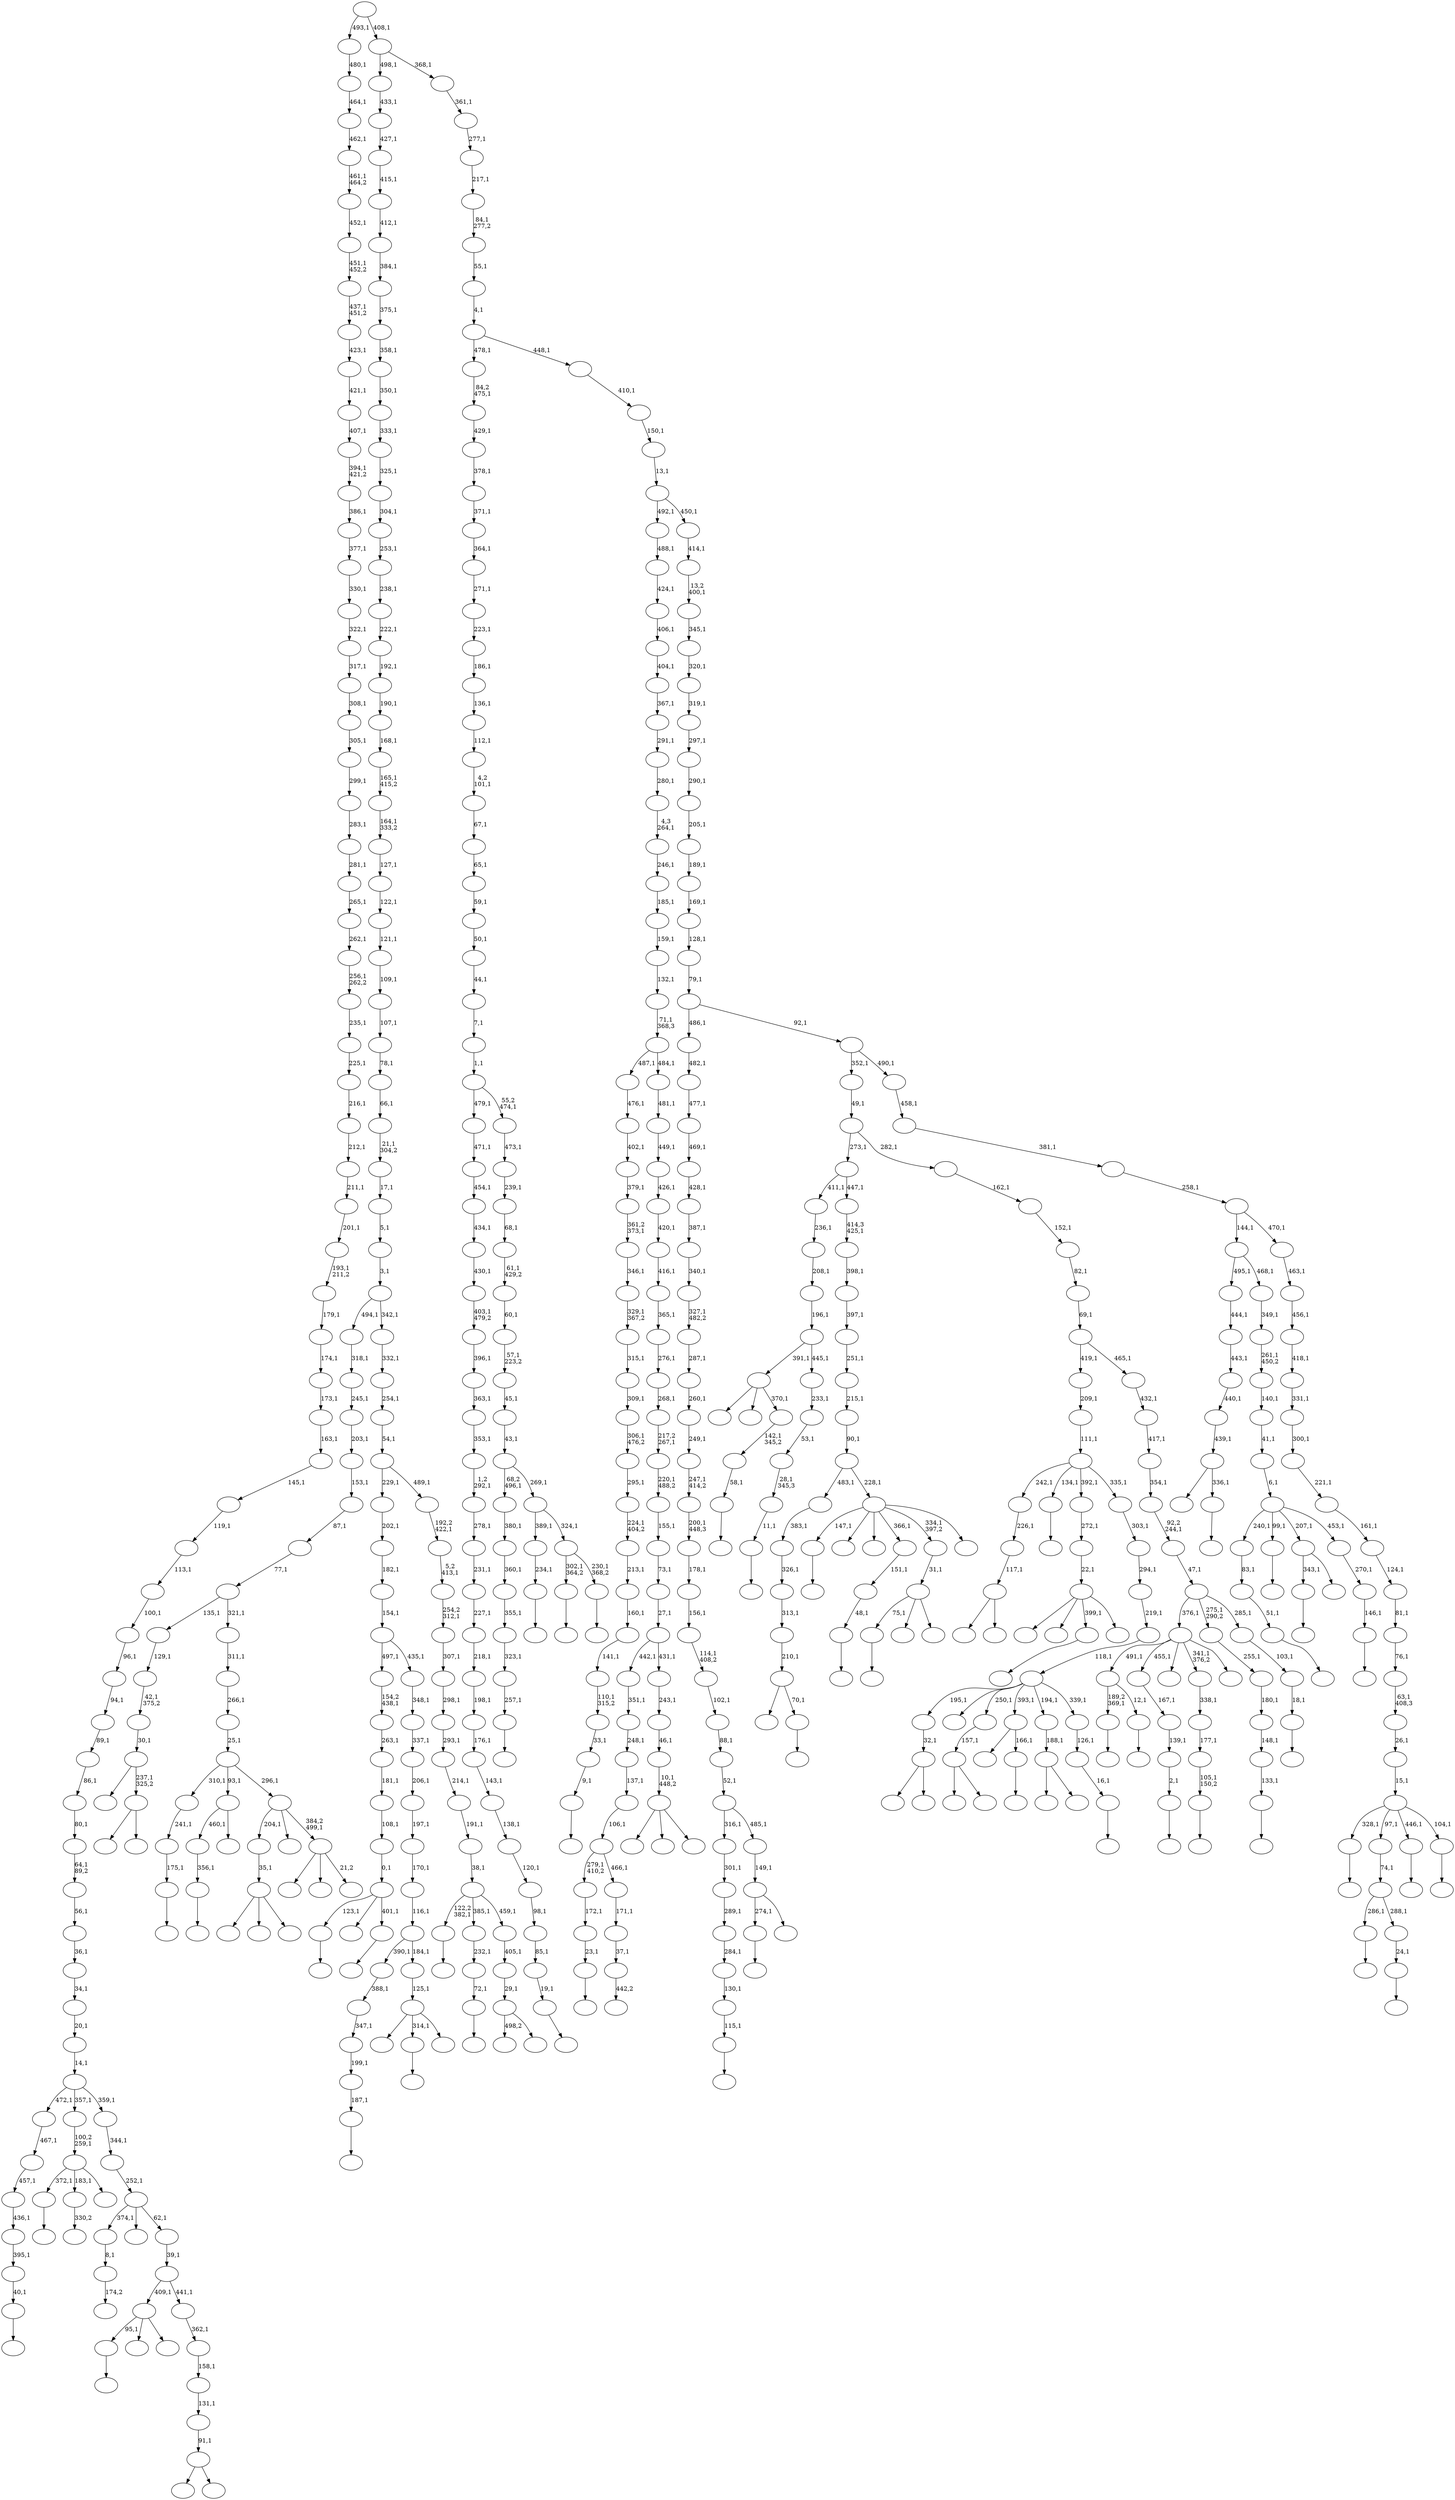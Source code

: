 digraph T {
	600 [label=""]
	599 [label=""]
	598 [label=""]
	597 [label=""]
	596 [label=""]
	595 [label=""]
	594 [label=""]
	593 [label=""]
	592 [label=""]
	591 [label=""]
	590 [label=""]
	589 [label=""]
	588 [label=""]
	587 [label=""]
	586 [label=""]
	585 [label=""]
	584 [label=""]
	583 [label=""]
	582 [label=""]
	581 [label=""]
	580 [label=""]
	579 [label=""]
	578 [label=""]
	577 [label=""]
	576 [label=""]
	575 [label=""]
	574 [label=""]
	573 [label=""]
	572 [label=""]
	571 [label=""]
	570 [label=""]
	569 [label=""]
	568 [label=""]
	567 [label=""]
	566 [label=""]
	565 [label=""]
	564 [label=""]
	563 [label=""]
	562 [label=""]
	561 [label=""]
	560 [label=""]
	559 [label=""]
	558 [label=""]
	557 [label=""]
	556 [label=""]
	555 [label=""]
	554 [label=""]
	553 [label=""]
	552 [label=""]
	551 [label=""]
	550 [label=""]
	549 [label=""]
	548 [label=""]
	547 [label=""]
	546 [label=""]
	545 [label=""]
	544 [label=""]
	543 [label=""]
	542 [label=""]
	541 [label=""]
	540 [label=""]
	539 [label=""]
	538 [label=""]
	537 [label=""]
	536 [label=""]
	535 [label=""]
	534 [label=""]
	533 [label=""]
	532 [label=""]
	531 [label=""]
	530 [label=""]
	529 [label=""]
	528 [label=""]
	527 [label=""]
	526 [label=""]
	525 [label=""]
	524 [label=""]
	523 [label=""]
	522 [label=""]
	521 [label=""]
	520 [label=""]
	519 [label=""]
	518 [label=""]
	517 [label=""]
	516 [label=""]
	515 [label=""]
	514 [label=""]
	513 [label=""]
	512 [label=""]
	511 [label=""]
	510 [label=""]
	509 [label=""]
	508 [label=""]
	507 [label=""]
	506 [label=""]
	505 [label=""]
	504 [label=""]
	503 [label=""]
	502 [label=""]
	501 [label=""]
	500 [label=""]
	499 [label=""]
	498 [label=""]
	497 [label=""]
	496 [label=""]
	495 [label=""]
	494 [label=""]
	493 [label=""]
	492 [label=""]
	491 [label=""]
	490 [label=""]
	489 [label=""]
	488 [label=""]
	487 [label=""]
	486 [label=""]
	485 [label=""]
	484 [label=""]
	483 [label=""]
	482 [label=""]
	481 [label=""]
	480 [label=""]
	479 [label=""]
	478 [label=""]
	477 [label=""]
	476 [label=""]
	475 [label=""]
	474 [label=""]
	473 [label=""]
	472 [label=""]
	471 [label=""]
	470 [label=""]
	469 [label=""]
	468 [label=""]
	467 [label=""]
	466 [label=""]
	465 [label=""]
	464 [label=""]
	463 [label=""]
	462 [label=""]
	461 [label=""]
	460 [label=""]
	459 [label=""]
	458 [label=""]
	457 [label=""]
	456 [label=""]
	455 [label=""]
	454 [label=""]
	453 [label=""]
	452 [label=""]
	451 [label=""]
	450 [label=""]
	449 [label=""]
	448 [label=""]
	447 [label=""]
	446 [label=""]
	445 [label=""]
	444 [label=""]
	443 [label=""]
	442 [label=""]
	441 [label=""]
	440 [label=""]
	439 [label=""]
	438 [label=""]
	437 [label=""]
	436 [label=""]
	435 [label=""]
	434 [label=""]
	433 [label=""]
	432 [label=""]
	431 [label=""]
	430 [label=""]
	429 [label=""]
	428 [label=""]
	427 [label=""]
	426 [label=""]
	425 [label=""]
	424 [label=""]
	423 [label=""]
	422 [label=""]
	421 [label=""]
	420 [label=""]
	419 [label=""]
	418 [label=""]
	417 [label=""]
	416 [label=""]
	415 [label=""]
	414 [label=""]
	413 [label=""]
	412 [label=""]
	411 [label=""]
	410 [label=""]
	409 [label=""]
	408 [label=""]
	407 [label=""]
	406 [label=""]
	405 [label=""]
	404 [label=""]
	403 [label=""]
	402 [label=""]
	401 [label=""]
	400 [label=""]
	399 [label=""]
	398 [label=""]
	397 [label=""]
	396 [label=""]
	395 [label=""]
	394 [label=""]
	393 [label=""]
	392 [label=""]
	391 [label=""]
	390 [label=""]
	389 [label=""]
	388 [label=""]
	387 [label=""]
	386 [label=""]
	385 [label=""]
	384 [label=""]
	383 [label=""]
	382 [label=""]
	381 [label=""]
	380 [label=""]
	379 [label=""]
	378 [label=""]
	377 [label=""]
	376 [label=""]
	375 [label=""]
	374 [label=""]
	373 [label=""]
	372 [label=""]
	371 [label=""]
	370 [label=""]
	369 [label=""]
	368 [label=""]
	367 [label=""]
	366 [label=""]
	365 [label=""]
	364 [label=""]
	363 [label=""]
	362 [label=""]
	361 [label=""]
	360 [label=""]
	359 [label=""]
	358 [label=""]
	357 [label=""]
	356 [label=""]
	355 [label=""]
	354 [label=""]
	353 [label=""]
	352 [label=""]
	351 [label=""]
	350 [label=""]
	349 [label=""]
	348 [label=""]
	347 [label=""]
	346 [label=""]
	345 [label=""]
	344 [label=""]
	343 [label=""]
	342 [label=""]
	341 [label=""]
	340 [label=""]
	339 [label=""]
	338 [label=""]
	337 [label=""]
	336 [label=""]
	335 [label=""]
	334 [label=""]
	333 [label=""]
	332 [label=""]
	331 [label=""]
	330 [label=""]
	329 [label=""]
	328 [label=""]
	327 [label=""]
	326 [label=""]
	325 [label=""]
	324 [label=""]
	323 [label=""]
	322 [label=""]
	321 [label=""]
	320 [label=""]
	319 [label=""]
	318 [label=""]
	317 [label=""]
	316 [label=""]
	315 [label=""]
	314 [label=""]
	313 [label=""]
	312 [label=""]
	311 [label=""]
	310 [label=""]
	309 [label=""]
	308 [label=""]
	307 [label=""]
	306 [label=""]
	305 [label=""]
	304 [label=""]
	303 [label=""]
	302 [label=""]
	301 [label=""]
	300 [label=""]
	299 [label=""]
	298 [label=""]
	297 [label=""]
	296 [label=""]
	295 [label=""]
	294 [label=""]
	293 [label=""]
	292 [label=""]
	291 [label=""]
	290 [label=""]
	289 [label=""]
	288 [label=""]
	287 [label=""]
	286 [label=""]
	285 [label=""]
	284 [label=""]
	283 [label=""]
	282 [label=""]
	281 [label=""]
	280 [label=""]
	279 [label=""]
	278 [label=""]
	277 [label=""]
	276 [label=""]
	275 [label=""]
	274 [label=""]
	273 [label=""]
	272 [label=""]
	271 [label=""]
	270 [label=""]
	269 [label=""]
	268 [label=""]
	267 [label=""]
	266 [label=""]
	265 [label=""]
	264 [label=""]
	263 [label=""]
	262 [label=""]
	261 [label=""]
	260 [label=""]
	259 [label=""]
	258 [label=""]
	257 [label=""]
	256 [label=""]
	255 [label=""]
	254 [label=""]
	253 [label=""]
	252 [label=""]
	251 [label=""]
	250 [label=""]
	249 [label=""]
	248 [label=""]
	247 [label=""]
	246 [label=""]
	245 [label=""]
	244 [label=""]
	243 [label=""]
	242 [label=""]
	241 [label=""]
	240 [label=""]
	239 [label=""]
	238 [label=""]
	237 [label=""]
	236 [label=""]
	235 [label=""]
	234 [label=""]
	233 [label=""]
	232 [label=""]
	231 [label=""]
	230 [label=""]
	229 [label=""]
	228 [label=""]
	227 [label=""]
	226 [label=""]
	225 [label=""]
	224 [label=""]
	223 [label=""]
	222 [label=""]
	221 [label=""]
	220 [label=""]
	219 [label=""]
	218 [label=""]
	217 [label=""]
	216 [label=""]
	215 [label=""]
	214 [label=""]
	213 [label=""]
	212 [label=""]
	211 [label=""]
	210 [label=""]
	209 [label=""]
	208 [label=""]
	207 [label=""]
	206 [label=""]
	205 [label=""]
	204 [label=""]
	203 [label=""]
	202 [label=""]
	201 [label=""]
	200 [label=""]
	199 [label=""]
	198 [label=""]
	197 [label=""]
	196 [label=""]
	195 [label=""]
	194 [label=""]
	193 [label=""]
	192 [label=""]
	191 [label=""]
	190 [label=""]
	189 [label=""]
	188 [label=""]
	187 [label=""]
	186 [label=""]
	185 [label=""]
	184 [label=""]
	183 [label=""]
	182 [label=""]
	181 [label=""]
	180 [label=""]
	179 [label=""]
	178 [label=""]
	177 [label=""]
	176 [label=""]
	175 [label=""]
	174 [label=""]
	173 [label=""]
	172 [label=""]
	171 [label=""]
	170 [label=""]
	169 [label=""]
	168 [label=""]
	167 [label=""]
	166 [label=""]
	165 [label=""]
	164 [label=""]
	163 [label=""]
	162 [label=""]
	161 [label=""]
	160 [label=""]
	159 [label=""]
	158 [label=""]
	157 [label=""]
	156 [label=""]
	155 [label=""]
	154 [label=""]
	153 [label=""]
	152 [label=""]
	151 [label=""]
	150 [label=""]
	149 [label=""]
	148 [label=""]
	147 [label=""]
	146 [label=""]
	145 [label=""]
	144 [label=""]
	143 [label=""]
	142 [label=""]
	141 [label=""]
	140 [label=""]
	139 [label=""]
	138 [label=""]
	137 [label=""]
	136 [label=""]
	135 [label=""]
	134 [label=""]
	133 [label=""]
	132 [label=""]
	131 [label=""]
	130 [label=""]
	129 [label=""]
	128 [label=""]
	127 [label=""]
	126 [label=""]
	125 [label=""]
	124 [label=""]
	123 [label=""]
	122 [label=""]
	121 [label=""]
	120 [label=""]
	119 [label=""]
	118 [label=""]
	117 [label=""]
	116 [label=""]
	115 [label=""]
	114 [label=""]
	113 [label=""]
	112 [label=""]
	111 [label=""]
	110 [label=""]
	109 [label=""]
	108 [label=""]
	107 [label=""]
	106 [label=""]
	105 [label=""]
	104 [label=""]
	103 [label=""]
	102 [label=""]
	101 [label=""]
	100 [label=""]
	99 [label=""]
	98 [label=""]
	97 [label=""]
	96 [label=""]
	95 [label=""]
	94 [label=""]
	93 [label=""]
	92 [label=""]
	91 [label=""]
	90 [label=""]
	89 [label=""]
	88 [label=""]
	87 [label=""]
	86 [label=""]
	85 [label=""]
	84 [label=""]
	83 [label=""]
	82 [label=""]
	81 [label=""]
	80 [label=""]
	79 [label=""]
	78 [label=""]
	77 [label=""]
	76 [label=""]
	75 [label=""]
	74 [label=""]
	73 [label=""]
	72 [label=""]
	71 [label=""]
	70 [label=""]
	69 [label=""]
	68 [label=""]
	67 [label=""]
	66 [label=""]
	65 [label=""]
	64 [label=""]
	63 [label=""]
	62 [label=""]
	61 [label=""]
	60 [label=""]
	59 [label=""]
	58 [label=""]
	57 [label=""]
	56 [label=""]
	55 [label=""]
	54 [label=""]
	53 [label=""]
	52 [label=""]
	51 [label=""]
	50 [label=""]
	49 [label=""]
	48 [label=""]
	47 [label=""]
	46 [label=""]
	45 [label=""]
	44 [label=""]
	43 [label=""]
	42 [label=""]
	41 [label=""]
	40 [label=""]
	39 [label=""]
	38 [label=""]
	37 [label=""]
	36 [label=""]
	35 [label=""]
	34 [label=""]
	33 [label=""]
	32 [label=""]
	31 [label=""]
	30 [label=""]
	29 [label=""]
	28 [label=""]
	27 [label=""]
	26 [label=""]
	25 [label=""]
	24 [label=""]
	23 [label=""]
	22 [label=""]
	21 [label=""]
	20 [label=""]
	19 [label=""]
	18 [label=""]
	17 [label=""]
	16 [label=""]
	15 [label=""]
	14 [label=""]
	13 [label=""]
	12 [label=""]
	11 [label=""]
	10 [label=""]
	9 [label=""]
	8 [label=""]
	7 [label=""]
	6 [label=""]
	5 [label=""]
	4 [label=""]
	3 [label=""]
	2 [label=""]
	1 [label=""]
	0 [label=""]
	599 -> 600 [label=""]
	597 -> 598 [label=""]
	595 -> 596 [label=""]
	591 -> 592 [label=""]
	588 -> 589 [label=""]
	584 -> 585 [label=""]
	579 -> 580 [label=""]
	577 -> 578 [label=""]
	576 -> 577 [label="58,1"]
	575 -> 576 [label="142,1\n345,2"]
	574 -> 593 [label=""]
	574 -> 581 [label=""]
	574 -> 575 [label="370,1"]
	572 -> 573 [label="174,2"]
	571 -> 572 [label="8,1"]
	568 -> 569 [label=""]
	567 -> 568 [label="175,1"]
	566 -> 567 [label="241,1"]
	563 -> 564 [label=""]
	560 -> 561 [label=""]
	559 -> 560 [label="9,1"]
	558 -> 559 [label="33,1"]
	557 -> 558 [label="110,1\n315,2"]
	556 -> 557 [label="141,1"]
	555 -> 556 [label="160,1"]
	554 -> 555 [label="213,1"]
	553 -> 554 [label="224,1\n404,2"]
	552 -> 553 [label="295,1"]
	551 -> 552 [label="306,1\n476,2"]
	550 -> 551 [label="309,1"]
	549 -> 550 [label="315,1"]
	548 -> 549 [label="329,1\n367,2"]
	547 -> 548 [label="346,1"]
	546 -> 547 [label="361,2\n373,1"]
	545 -> 546 [label="379,1"]
	544 -> 545 [label="402,1"]
	543 -> 544 [label="476,1"]
	541 -> 542 [label=""]
	540 -> 541 [label="257,1"]
	539 -> 540 [label="323,1"]
	538 -> 539 [label="355,1"]
	537 -> 538 [label="360,1"]
	536 -> 537 [label="380,1"]
	533 -> 534 [label=""]
	532 -> 533 [label="234,1"]
	530 -> 531 [label=""]
	528 -> 586 [label=""]
	528 -> 529 [label=""]
	527 -> 528 [label="117,1"]
	526 -> 527 [label="226,1"]
	524 -> 525 [label=""]
	522 -> 523 [label=""]
	521 -> 524 [label="189,2\n369,1"]
	521 -> 522 [label="12,1"]
	517 -> 518 [label=""]
	516 -> 517 [label="24,1"]
	515 -> 588 [label="286,1"]
	515 -> 516 [label="288,1"]
	514 -> 515 [label="74,1"]
	511 -> 570 [label=""]
	511 -> 512 [label=""]
	510 -> 511 [label="32,1"]
	507 -> 508 [label="330,2"]
	504 -> 505 [label=""]
	503 -> 504 [label="356,1"]
	500 -> 501 [label=""]
	499 -> 500 [label="51,1"]
	498 -> 499 [label="83,1"]
	495 -> 496 [label=""]
	493 -> 494 [label=""]
	492 -> 493 [label="2,1"]
	491 -> 492 [label="139,1"]
	490 -> 491 [label="167,1"]
	487 -> 488 [label=""]
	485 -> 486 [label=""]
	484 -> 485 [label="23,1"]
	483 -> 484 [label="172,1"]
	481 -> 482 [label=""]
	479 -> 520 [label=""]
	479 -> 513 [label=""]
	479 -> 480 [label=""]
	478 -> 479 [label="35,1"]
	476 -> 583 [label=""]
	476 -> 477 [label=""]
	475 -> 476 [label="157,1"]
	473 -> 474 [label=""]
	472 -> 473 [label="72,1"]
	471 -> 472 [label="232,1"]
	468 -> 469 [label=""]
	467 -> 468 [label="19,1"]
	466 -> 467 [label="85,1"]
	465 -> 466 [label="98,1"]
	464 -> 465 [label="120,1"]
	463 -> 464 [label="138,1"]
	462 -> 463 [label="143,1"]
	461 -> 462 [label="176,1"]
	460 -> 461 [label="198,1"]
	459 -> 460 [label="218,1"]
	458 -> 459 [label="227,1"]
	457 -> 458 [label="231,1"]
	456 -> 457 [label="278,1"]
	455 -> 456 [label="1,2\n292,1"]
	454 -> 455 [label="353,1"]
	453 -> 454 [label="363,1"]
	452 -> 453 [label="396,1"]
	451 -> 452 [label="403,1\n479,2"]
	450 -> 451 [label="430,1"]
	449 -> 450 [label="434,1"]
	448 -> 449 [label="454,1"]
	447 -> 448 [label="471,1"]
	444 -> 445 [label=""]
	441 -> 442 [label=""]
	440 -> 441 [label="40,1"]
	439 -> 440 [label="395,1"]
	438 -> 439 [label="436,1"]
	437 -> 438 [label="457,1"]
	436 -> 437 [label="467,1"]
	434 -> 590 [label=""]
	434 -> 435 [label=""]
	433 -> 489 [label=""]
	433 -> 434 [label="237,1\n325,2"]
	432 -> 433 [label="30,1"]
	431 -> 432 [label="42,1\n375,2"]
	430 -> 431 [label="129,1"]
	428 -> 595 [label="95,1"]
	428 -> 562 [label=""]
	428 -> 429 [label=""]
	425 -> 426 [label=""]
	423 -> 424 [label=""]
	422 -> 563 [label="123,1"]
	422 -> 519 [label=""]
	422 -> 423 [label="401,1"]
	421 -> 422 [label="0,1"]
	420 -> 421 [label="108,1"]
	419 -> 420 [label="181,1"]
	418 -> 419 [label="263,1"]
	417 -> 418 [label="154,2\n438,1"]
	414 -> 415 [label=""]
	413 -> 414 [label="11,1"]
	412 -> 413 [label="28,1\n345,3"]
	411 -> 412 [label="53,1"]
	410 -> 411 [label="233,1"]
	409 -> 574 [label="391,1"]
	409 -> 410 [label="445,1"]
	408 -> 409 [label="196,1"]
	407 -> 408 [label="208,1"]
	406 -> 407 [label="236,1"]
	404 -> 405 [label="442,2"]
	403 -> 404 [label="37,1"]
	402 -> 403 [label="171,1"]
	401 -> 483 [label="279,1\n410,2"]
	401 -> 402 [label="466,1"]
	400 -> 401 [label="106,1"]
	399 -> 400 [label="137,1"]
	398 -> 399 [label="248,1"]
	397 -> 398 [label="351,1"]
	394 -> 395 [label=""]
	390 -> 425 [label="343,1"]
	390 -> 391 [label=""]
	388 -> 389 [label=""]
	387 -> 506 [label=""]
	387 -> 388 [label="166,1"]
	385 -> 386 [label=""]
	384 -> 385 [label="187,1"]
	383 -> 384 [label="199,1"]
	382 -> 383 [label="347,1"]
	381 -> 382 [label="388,1"]
	379 -> 380 [label=""]
	378 -> 470 [label=""]
	378 -> 379 [label="70,1"]
	377 -> 378 [label="210,1"]
	376 -> 377 [label="313,1"]
	375 -> 376 [label="326,1"]
	374 -> 375 [label="383,1"]
	372 -> 373 [label=""]
	371 -> 495 [label="302,1\n364,2"]
	371 -> 372 [label="230,1\n368,2"]
	370 -> 532 [label="389,1"]
	370 -> 371 [label="324,1"]
	369 -> 536 [label="68,2\n496,1"]
	369 -> 370 [label="269,1"]
	368 -> 369 [label="43,1"]
	367 -> 368 [label="45,1"]
	366 -> 367 [label="57,1\n223,2"]
	365 -> 366 [label="60,1"]
	364 -> 365 [label="61,1\n429,2"]
	363 -> 364 [label="68,1"]
	362 -> 363 [label="239,1"]
	361 -> 362 [label="473,1"]
	360 -> 447 [label="479,1"]
	360 -> 361 [label="55,2\n474,1"]
	359 -> 360 [label="1,1"]
	358 -> 359 [label="7,1"]
	357 -> 358 [label="44,1"]
	356 -> 357 [label="50,1"]
	355 -> 356 [label="59,1"]
	354 -> 355 [label="65,1"]
	353 -> 354 [label="67,1"]
	352 -> 353 [label="4,2\n101,1"]
	351 -> 352 [label="112,1"]
	350 -> 351 [label="136,1"]
	349 -> 350 [label="186,1"]
	348 -> 349 [label="223,1"]
	347 -> 348 [label="271,1"]
	346 -> 347 [label="364,1"]
	345 -> 346 [label="371,1"]
	344 -> 345 [label="378,1"]
	343 -> 344 [label="429,1"]
	342 -> 343 [label="84,2\n475,1"]
	339 -> 340 [label=""]
	338 -> 339 [label="48,1"]
	337 -> 338 [label="151,1"]
	335 -> 336 [label=""]
	334 -> 335 [label="115,1"]
	333 -> 334 [label="130,1"]
	332 -> 333 [label="284,1"]
	331 -> 332 [label="289,1"]
	330 -> 331 [label="301,1"]
	328 -> 579 [label="372,1"]
	328 -> 507 [label="183,1"]
	328 -> 329 [label=""]
	327 -> 328 [label="100,2\n259,1"]
	325 -> 446 [label=""]
	325 -> 444 [label="314,1"]
	325 -> 326 [label=""]
	324 -> 325 [label="125,1"]
	323 -> 381 [label="390,1"]
	323 -> 324 [label="184,1"]
	322 -> 323 [label="116,1"]
	321 -> 322 [label="170,1"]
	320 -> 321 [label="197,1"]
	319 -> 320 [label="206,1"]
	318 -> 319 [label="337,1"]
	317 -> 318 [label="348,1"]
	316 -> 417 [label="497,1"]
	316 -> 317 [label="435,1"]
	315 -> 316 [label="154,1"]
	314 -> 315 [label="182,1"]
	313 -> 314 [label="202,1"]
	311 -> 312 [label=""]
	310 -> 311 [label="105,1\n150,2"]
	309 -> 310 [label="177,1"]
	308 -> 309 [label="338,1"]
	305 -> 306 [label=""]
	303 -> 304 [label=""]
	302 -> 341 [label=""]
	302 -> 303 [label="336,1"]
	301 -> 302 [label="439,1"]
	300 -> 301 [label="440,1"]
	299 -> 300 [label="443,1"]
	298 -> 299 [label="444,1"]
	296 -> 503 [label="460,1"]
	296 -> 297 [label=""]
	294 -> 530 [label="274,1"]
	294 -> 295 [label=""]
	293 -> 294 [label="149,1"]
	292 -> 330 [label="316,1"]
	292 -> 293 [label="485,1"]
	291 -> 292 [label="52,1"]
	290 -> 291 [label="88,1"]
	289 -> 290 [label="102,1"]
	288 -> 289 [label="114,1\n408,2"]
	287 -> 288 [label="156,1"]
	286 -> 287 [label="178,1"]
	285 -> 286 [label="200,1\n448,3"]
	284 -> 285 [label="247,1\n414,2"]
	283 -> 284 [label="249,1"]
	282 -> 283 [label="260,1"]
	281 -> 282 [label="287,1"]
	280 -> 281 [label="327,1\n482,2"]
	279 -> 280 [label="340,1"]
	278 -> 279 [label="387,1"]
	277 -> 278 [label="428,1"]
	276 -> 277 [label="469,1"]
	275 -> 276 [label="477,1"]
	274 -> 275 [label="482,1"]
	272 -> 427 [label=""]
	272 -> 307 [label=""]
	272 -> 273 [label="21,2"]
	271 -> 478 [label="204,1"]
	271 -> 416 [label=""]
	271 -> 272 [label="384,2\n499,1"]
	270 -> 566 [label="310,1"]
	270 -> 296 [label="93,1"]
	270 -> 271 [label="296,1"]
	269 -> 270 [label="25,1"]
	268 -> 269 [label="266,1"]
	267 -> 268 [label="311,1"]
	266 -> 430 [label="135,1"]
	266 -> 267 [label="321,1"]
	265 -> 266 [label="77,1"]
	264 -> 265 [label="87,1"]
	263 -> 264 [label="153,1"]
	262 -> 263 [label="203,1"]
	261 -> 262 [label="245,1"]
	260 -> 261 [label="318,1"]
	258 -> 594 [label=""]
	258 -> 393 [label=""]
	258 -> 305 [label="399,1"]
	258 -> 259 [label=""]
	257 -> 258 [label="22,1"]
	256 -> 257 [label="272,1"]
	254 -> 591 [label="75,1"]
	254 -> 396 [label=""]
	254 -> 255 [label=""]
	253 -> 254 [label="31,1"]
	251 -> 252 [label=""]
	250 -> 251 [label="146,1"]
	249 -> 250 [label="270,1"]
	248 -> 498 [label="240,1"]
	248 -> 481 [label="99,1"]
	248 -> 390 [label="207,1"]
	248 -> 249 [label="453,1"]
	247 -> 248 [label="6,1"]
	246 -> 247 [label="41,1"]
	245 -> 246 [label="140,1"]
	244 -> 245 [label="261,1\n450,2"]
	243 -> 244 [label="349,1"]
	242 -> 298 [label="495,1"]
	242 -> 243 [label="468,1"]
	240 -> 599 [label="147,1"]
	240 -> 582 [label=""]
	240 -> 565 [label=""]
	240 -> 337 [label="366,1"]
	240 -> 253 [label="334,1\n397,2"]
	240 -> 241 [label=""]
	239 -> 374 [label="483,1"]
	239 -> 240 [label="228,1"]
	238 -> 239 [label="90,1"]
	237 -> 238 [label="215,1"]
	236 -> 237 [label="251,1"]
	235 -> 236 [label="397,1"]
	234 -> 235 [label="398,1"]
	233 -> 234 [label="414,3\n425,1"]
	232 -> 406 [label="411,1"]
	232 -> 233 [label="447,1"]
	230 -> 587 [label=""]
	230 -> 231 [label=""]
	229 -> 230 [label="188,1"]
	227 -> 228 [label=""]
	226 -> 227 [label="16,1"]
	225 -> 226 [label="126,1"]
	224 -> 510 [label="195,1"]
	224 -> 497 [label=""]
	224 -> 475 [label="250,1"]
	224 -> 387 [label="393,1"]
	224 -> 229 [label="194,1"]
	224 -> 225 [label="339,1"]
	223 -> 224 [label="118,1"]
	222 -> 223 [label="219,1"]
	221 -> 222 [label="294,1"]
	220 -> 221 [label="303,1"]
	219 -> 526 [label="242,1"]
	219 -> 487 [label="134,1"]
	219 -> 256 [label="392,1"]
	219 -> 220 [label="335,1"]
	218 -> 219 [label="111,1"]
	217 -> 218 [label="209,1"]
	215 -> 521 [label="491,1"]
	215 -> 490 [label="455,1"]
	215 -> 392 [label=""]
	215 -> 308 [label="341,1\n376,2"]
	215 -> 216 [label=""]
	212 -> 213 [label=""]
	211 -> 212 [label="133,1"]
	210 -> 211 [label="148,1"]
	209 -> 210 [label="180,1"]
	208 -> 209 [label="255,1"]
	206 -> 207 [label=""]
	205 -> 206 [label="18,1"]
	204 -> 205 [label="103,1"]
	203 -> 215 [label="376,1"]
	203 -> 208 [label="275,1\n290,2"]
	203 -> 204 [label="285,1"]
	202 -> 203 [label="47,1"]
	201 -> 202 [label="92,2\n244,1"]
	200 -> 201 [label="354,1"]
	199 -> 200 [label="417,1"]
	198 -> 199 [label="432,1"]
	197 -> 217 [label="419,1"]
	197 -> 198 [label="465,1"]
	196 -> 197 [label="69,1"]
	195 -> 196 [label="82,1"]
	194 -> 195 [label="152,1"]
	193 -> 194 [label="162,1"]
	192 -> 232 [label="273,1"]
	192 -> 193 [label="282,1"]
	191 -> 192 [label="49,1"]
	189 -> 535 [label=""]
	189 -> 502 [label=""]
	189 -> 190 [label=""]
	188 -> 189 [label="10,1\n448,2"]
	187 -> 188 [label="46,1"]
	186 -> 187 [label="243,1"]
	185 -> 397 [label="442,1"]
	185 -> 186 [label="431,1"]
	184 -> 185 [label="27,1"]
	183 -> 184 [label="73,1"]
	182 -> 183 [label="155,1"]
	181 -> 182 [label="220,1\n488,2"]
	180 -> 181 [label="217,2\n267,1"]
	179 -> 180 [label="268,1"]
	178 -> 179 [label="276,1"]
	177 -> 178 [label="365,1"]
	176 -> 177 [label="416,1"]
	175 -> 176 [label="420,1"]
	174 -> 175 [label="426,1"]
	173 -> 174 [label="449,1"]
	172 -> 173 [label="481,1"]
	171 -> 543 [label="487,1"]
	171 -> 172 [label="484,1"]
	170 -> 171 [label="71,1\n368,3"]
	169 -> 170 [label="132,1"]
	168 -> 169 [label="159,1"]
	167 -> 168 [label="185,1"]
	166 -> 167 [label="246,1"]
	165 -> 166 [label="4,3\n264,1"]
	164 -> 165 [label="280,1"]
	163 -> 164 [label="291,1"]
	162 -> 163 [label="367,1"]
	161 -> 162 [label="404,1"]
	160 -> 161 [label="406,1"]
	159 -> 160 [label="424,1"]
	158 -> 159 [label="488,1"]
	156 -> 443 [label=""]
	156 -> 157 [label=""]
	155 -> 156 [label="91,1"]
	154 -> 155 [label="131,1"]
	153 -> 154 [label="158,1"]
	152 -> 153 [label="362,1"]
	151 -> 428 [label="409,1"]
	151 -> 152 [label="441,1"]
	150 -> 151 [label="39,1"]
	149 -> 571 [label="374,1"]
	149 -> 214 [label=""]
	149 -> 150 [label="62,1"]
	148 -> 149 [label="252,1"]
	147 -> 148 [label="344,1"]
	146 -> 436 [label="472,1"]
	146 -> 327 [label="357,1"]
	146 -> 147 [label="359,1"]
	145 -> 146 [label="14,1"]
	144 -> 145 [label="20,1"]
	143 -> 144 [label="34,1"]
	142 -> 143 [label="36,1"]
	141 -> 142 [label="56,1"]
	140 -> 141 [label="64,1\n89,2"]
	139 -> 140 [label="80,1"]
	138 -> 139 [label="86,1"]
	137 -> 138 [label="89,1"]
	136 -> 137 [label="94,1"]
	135 -> 136 [label="96,1"]
	134 -> 135 [label="100,1"]
	133 -> 134 [label="113,1"]
	132 -> 133 [label="119,1"]
	131 -> 132 [label="145,1"]
	130 -> 131 [label="163,1"]
	129 -> 130 [label="173,1"]
	128 -> 129 [label="174,1"]
	127 -> 128 [label="179,1"]
	126 -> 127 [label="193,1\n211,2"]
	125 -> 126 [label="201,1"]
	124 -> 125 [label="211,1"]
	123 -> 124 [label="212,1"]
	122 -> 123 [label="216,1"]
	121 -> 122 [label="225,1"]
	120 -> 121 [label="235,1"]
	119 -> 120 [label="256,1\n262,2"]
	118 -> 119 [label="262,1"]
	117 -> 118 [label="265,1"]
	116 -> 117 [label="281,1"]
	115 -> 116 [label="283,1"]
	114 -> 115 [label="299,1"]
	113 -> 114 [label="305,1"]
	112 -> 113 [label="308,1"]
	111 -> 112 [label="317,1"]
	110 -> 111 [label="322,1"]
	109 -> 110 [label="330,1"]
	108 -> 109 [label="377,1"]
	107 -> 108 [label="386,1"]
	106 -> 107 [label="394,1\n421,2"]
	105 -> 106 [label="407,1"]
	104 -> 105 [label="421,1"]
	103 -> 104 [label="423,1"]
	102 -> 103 [label="437,1\n451,2"]
	101 -> 102 [label="451,1\n452,2"]
	100 -> 101 [label="452,1"]
	99 -> 100 [label="461,1\n464,2"]
	98 -> 99 [label="462,1"]
	97 -> 98 [label="464,1"]
	96 -> 97 [label="480,1"]
	94 -> 509 [label="498,2"]
	94 -> 95 [label=""]
	93 -> 94 [label="29,1"]
	92 -> 93 [label="405,1"]
	91 -> 584 [label="122,2\n382,1"]
	91 -> 471 [label="385,1"]
	91 -> 92 [label="459,1"]
	90 -> 91 [label="38,1"]
	89 -> 90 [label="191,1"]
	88 -> 89 [label="214,1"]
	87 -> 88 [label="293,1"]
	86 -> 87 [label="298,1"]
	85 -> 86 [label="307,1"]
	84 -> 85 [label="254,2\n312,1"]
	83 -> 84 [label="5,2\n413,1"]
	82 -> 83 [label="192,2\n422,1"]
	81 -> 313 [label="229,1"]
	81 -> 82 [label="489,1"]
	80 -> 81 [label="54,1"]
	79 -> 80 [label="254,1"]
	78 -> 79 [label="332,1"]
	77 -> 260 [label="494,1"]
	77 -> 78 [label="342,1"]
	76 -> 77 [label="3,1"]
	75 -> 76 [label="5,1"]
	74 -> 75 [label="17,1"]
	73 -> 74 [label="21,1\n304,2"]
	72 -> 73 [label="66,1"]
	71 -> 72 [label="78,1"]
	70 -> 71 [label="107,1"]
	69 -> 70 [label="109,1"]
	68 -> 69 [label="121,1"]
	67 -> 68 [label="122,1"]
	66 -> 67 [label="127,1"]
	65 -> 66 [label="164,1\n333,2"]
	64 -> 65 [label="165,1\n415,2"]
	63 -> 64 [label="168,1"]
	62 -> 63 [label="190,1"]
	61 -> 62 [label="192,1"]
	60 -> 61 [label="222,1"]
	59 -> 60 [label="238,1"]
	58 -> 59 [label="253,1"]
	57 -> 58 [label="304,1"]
	56 -> 57 [label="325,1"]
	55 -> 56 [label="333,1"]
	54 -> 55 [label="350,1"]
	53 -> 54 [label="358,1"]
	52 -> 53 [label="375,1"]
	51 -> 52 [label="384,1"]
	50 -> 51 [label="412,1"]
	49 -> 50 [label="415,1"]
	48 -> 49 [label="427,1"]
	47 -> 48 [label="433,1"]
	45 -> 46 [label=""]
	44 -> 597 [label="328,1"]
	44 -> 514 [label="97,1"]
	44 -> 394 [label="446,1"]
	44 -> 45 [label="104,1"]
	43 -> 44 [label="15,1"]
	42 -> 43 [label="26,1"]
	41 -> 42 [label="63,1\n408,3"]
	40 -> 41 [label="76,1"]
	39 -> 40 [label="81,1"]
	38 -> 39 [label="124,1"]
	37 -> 38 [label="161,1"]
	36 -> 37 [label="221,1"]
	35 -> 36 [label="300,1"]
	34 -> 35 [label="331,1"]
	33 -> 34 [label="418,1"]
	32 -> 33 [label="456,1"]
	31 -> 32 [label="463,1"]
	30 -> 242 [label="144,1"]
	30 -> 31 [label="470,1"]
	29 -> 30 [label="258,1"]
	28 -> 29 [label="381,1"]
	27 -> 28 [label="458,1"]
	26 -> 191 [label="352,1"]
	26 -> 27 [label="490,1"]
	25 -> 274 [label="486,1"]
	25 -> 26 [label="92,1"]
	24 -> 25 [label="79,1"]
	23 -> 24 [label="128,1"]
	22 -> 23 [label="169,1"]
	21 -> 22 [label="189,1"]
	20 -> 21 [label="205,1"]
	19 -> 20 [label="290,1"]
	18 -> 19 [label="297,1"]
	17 -> 18 [label="319,1"]
	16 -> 17 [label="320,1"]
	15 -> 16 [label="345,1"]
	14 -> 15 [label="13,2\n400,1"]
	13 -> 14 [label="414,1"]
	12 -> 158 [label="492,1"]
	12 -> 13 [label="450,1"]
	11 -> 12 [label="13,1"]
	10 -> 11 [label="150,1"]
	9 -> 10 [label="410,1"]
	8 -> 342 [label="478,1"]
	8 -> 9 [label="448,1"]
	7 -> 8 [label="4,1"]
	6 -> 7 [label="55,1"]
	5 -> 6 [label="84,1\n277,2"]
	4 -> 5 [label="217,1"]
	3 -> 4 [label="277,1"]
	2 -> 3 [label="361,1"]
	1 -> 47 [label="498,1"]
	1 -> 2 [label="368,1"]
	0 -> 96 [label="493,1"]
	0 -> 1 [label="408,1"]
}
